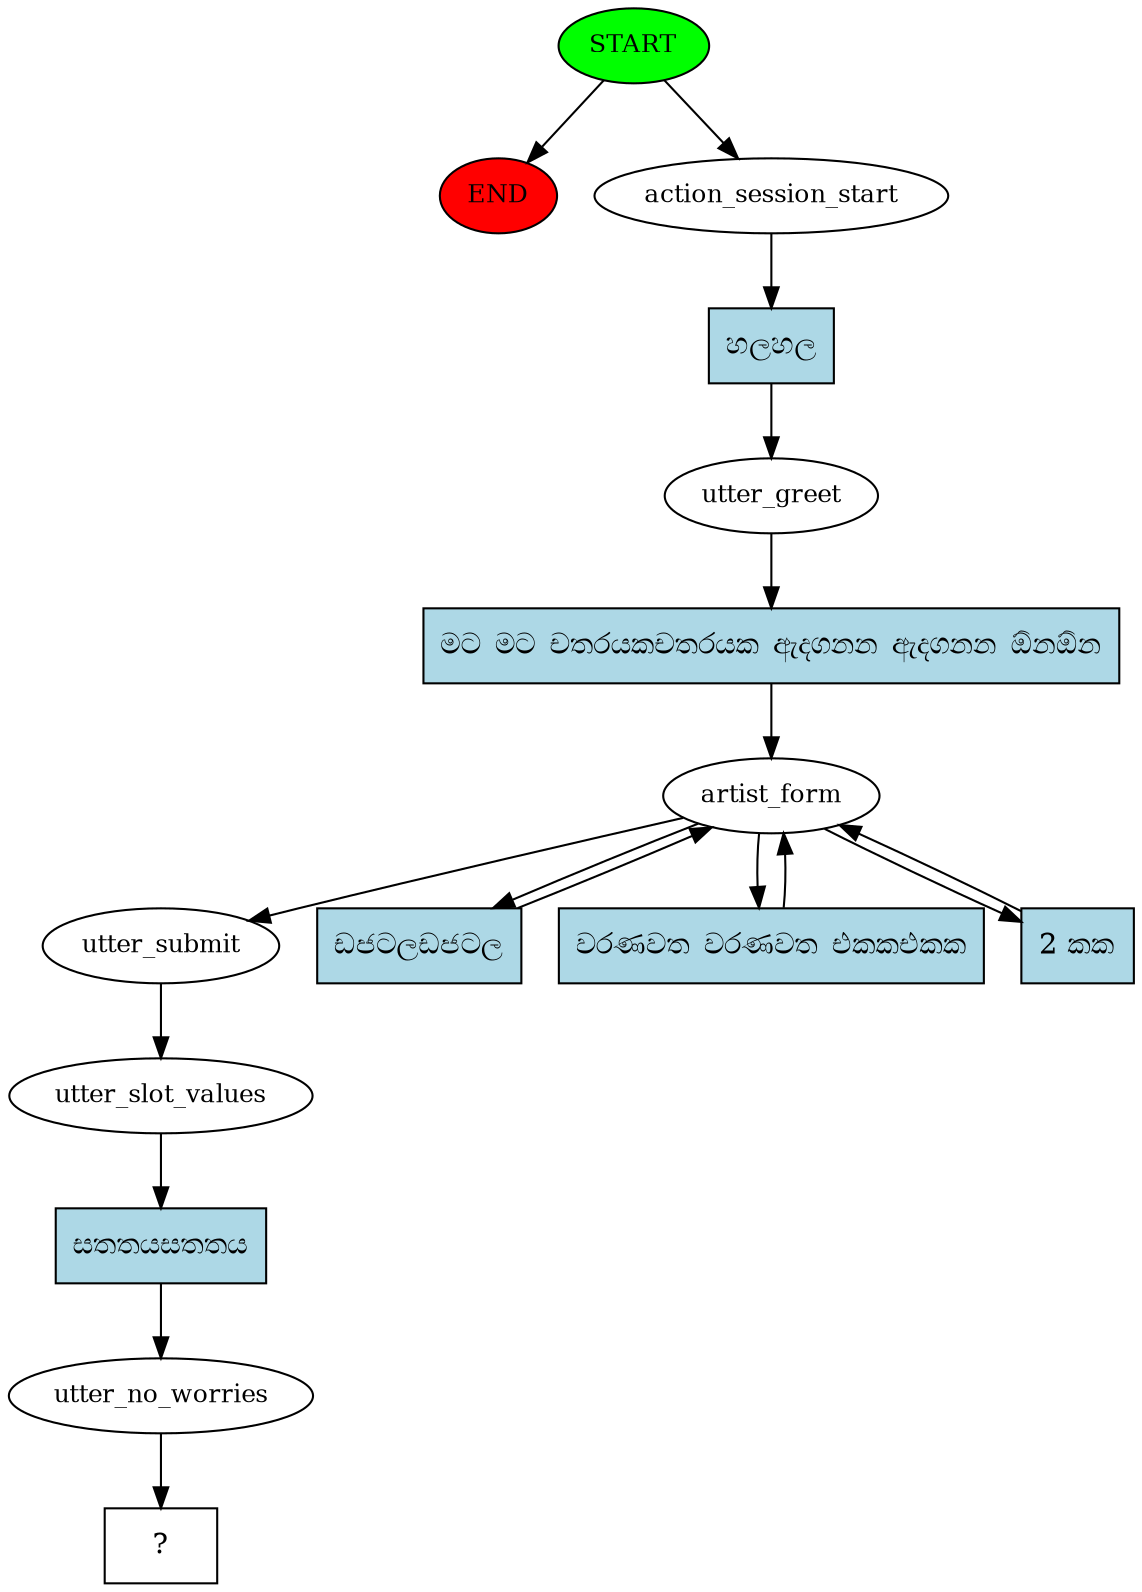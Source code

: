 digraph  {
0 [class="start active", fillcolor=green, fontsize=12, label=START, style=filled];
"-1" [class=end, fillcolor=red, fontsize=12, label=END, style=filled];
1 [class=active, fontsize=12, label=action_session_start];
2 [class=active, fontsize=12, label=utter_greet];
3 [class=active, fontsize=12, label=artist_form];
7 [class=active, fontsize=12, label=utter_submit];
8 [class=active, fontsize=12, label=utter_slot_values];
9 [class=active, fontsize=12, label=utter_no_worries];
10 [class="intent dashed active", label="  ?  ", shape=rect];
11 [class="intent active", fillcolor=lightblue, label="හලහල", shape=rect, style=filled];
12 [class="intent active", fillcolor=lightblue, label="මට මට චතරයකචතරයක ඇදගනන ඇදගනන ඕනඕන", shape=rect, style=filled];
13 [class="intent active", fillcolor=lightblue, label="ඩජටලඩජටල", shape=rect, style=filled];
14 [class="intent active", fillcolor=lightblue, label="වරණවත වරණවත එකකඑකක", shape=rect, style=filled];
15 [class="intent active", fillcolor=lightblue, label="2 කක", shape=rect, style=filled];
16 [class="intent active", fillcolor=lightblue, label="සතතයසතතය", shape=rect, style=filled];
0 -> "-1"  [class="", key=NONE, label=""];
0 -> 1  [class=active, key=NONE, label=""];
1 -> 11  [class=active, key=0];
2 -> 12  [class=active, key=0];
3 -> 7  [class=active, key=NONE, label=""];
3 -> 13  [class=active, key=0];
3 -> 14  [class=active, key=0];
3 -> 15  [class=active, key=0];
7 -> 8  [class=active, key=NONE, label=""];
8 -> 16  [class=active, key=0];
9 -> 10  [class=active, key=NONE, label=""];
11 -> 2  [class=active, key=0];
12 -> 3  [class=active, key=0];
13 -> 3  [class=active, key=0];
14 -> 3  [class=active, key=0];
15 -> 3  [class=active, key=0];
16 -> 9  [class=active, key=0];
}
